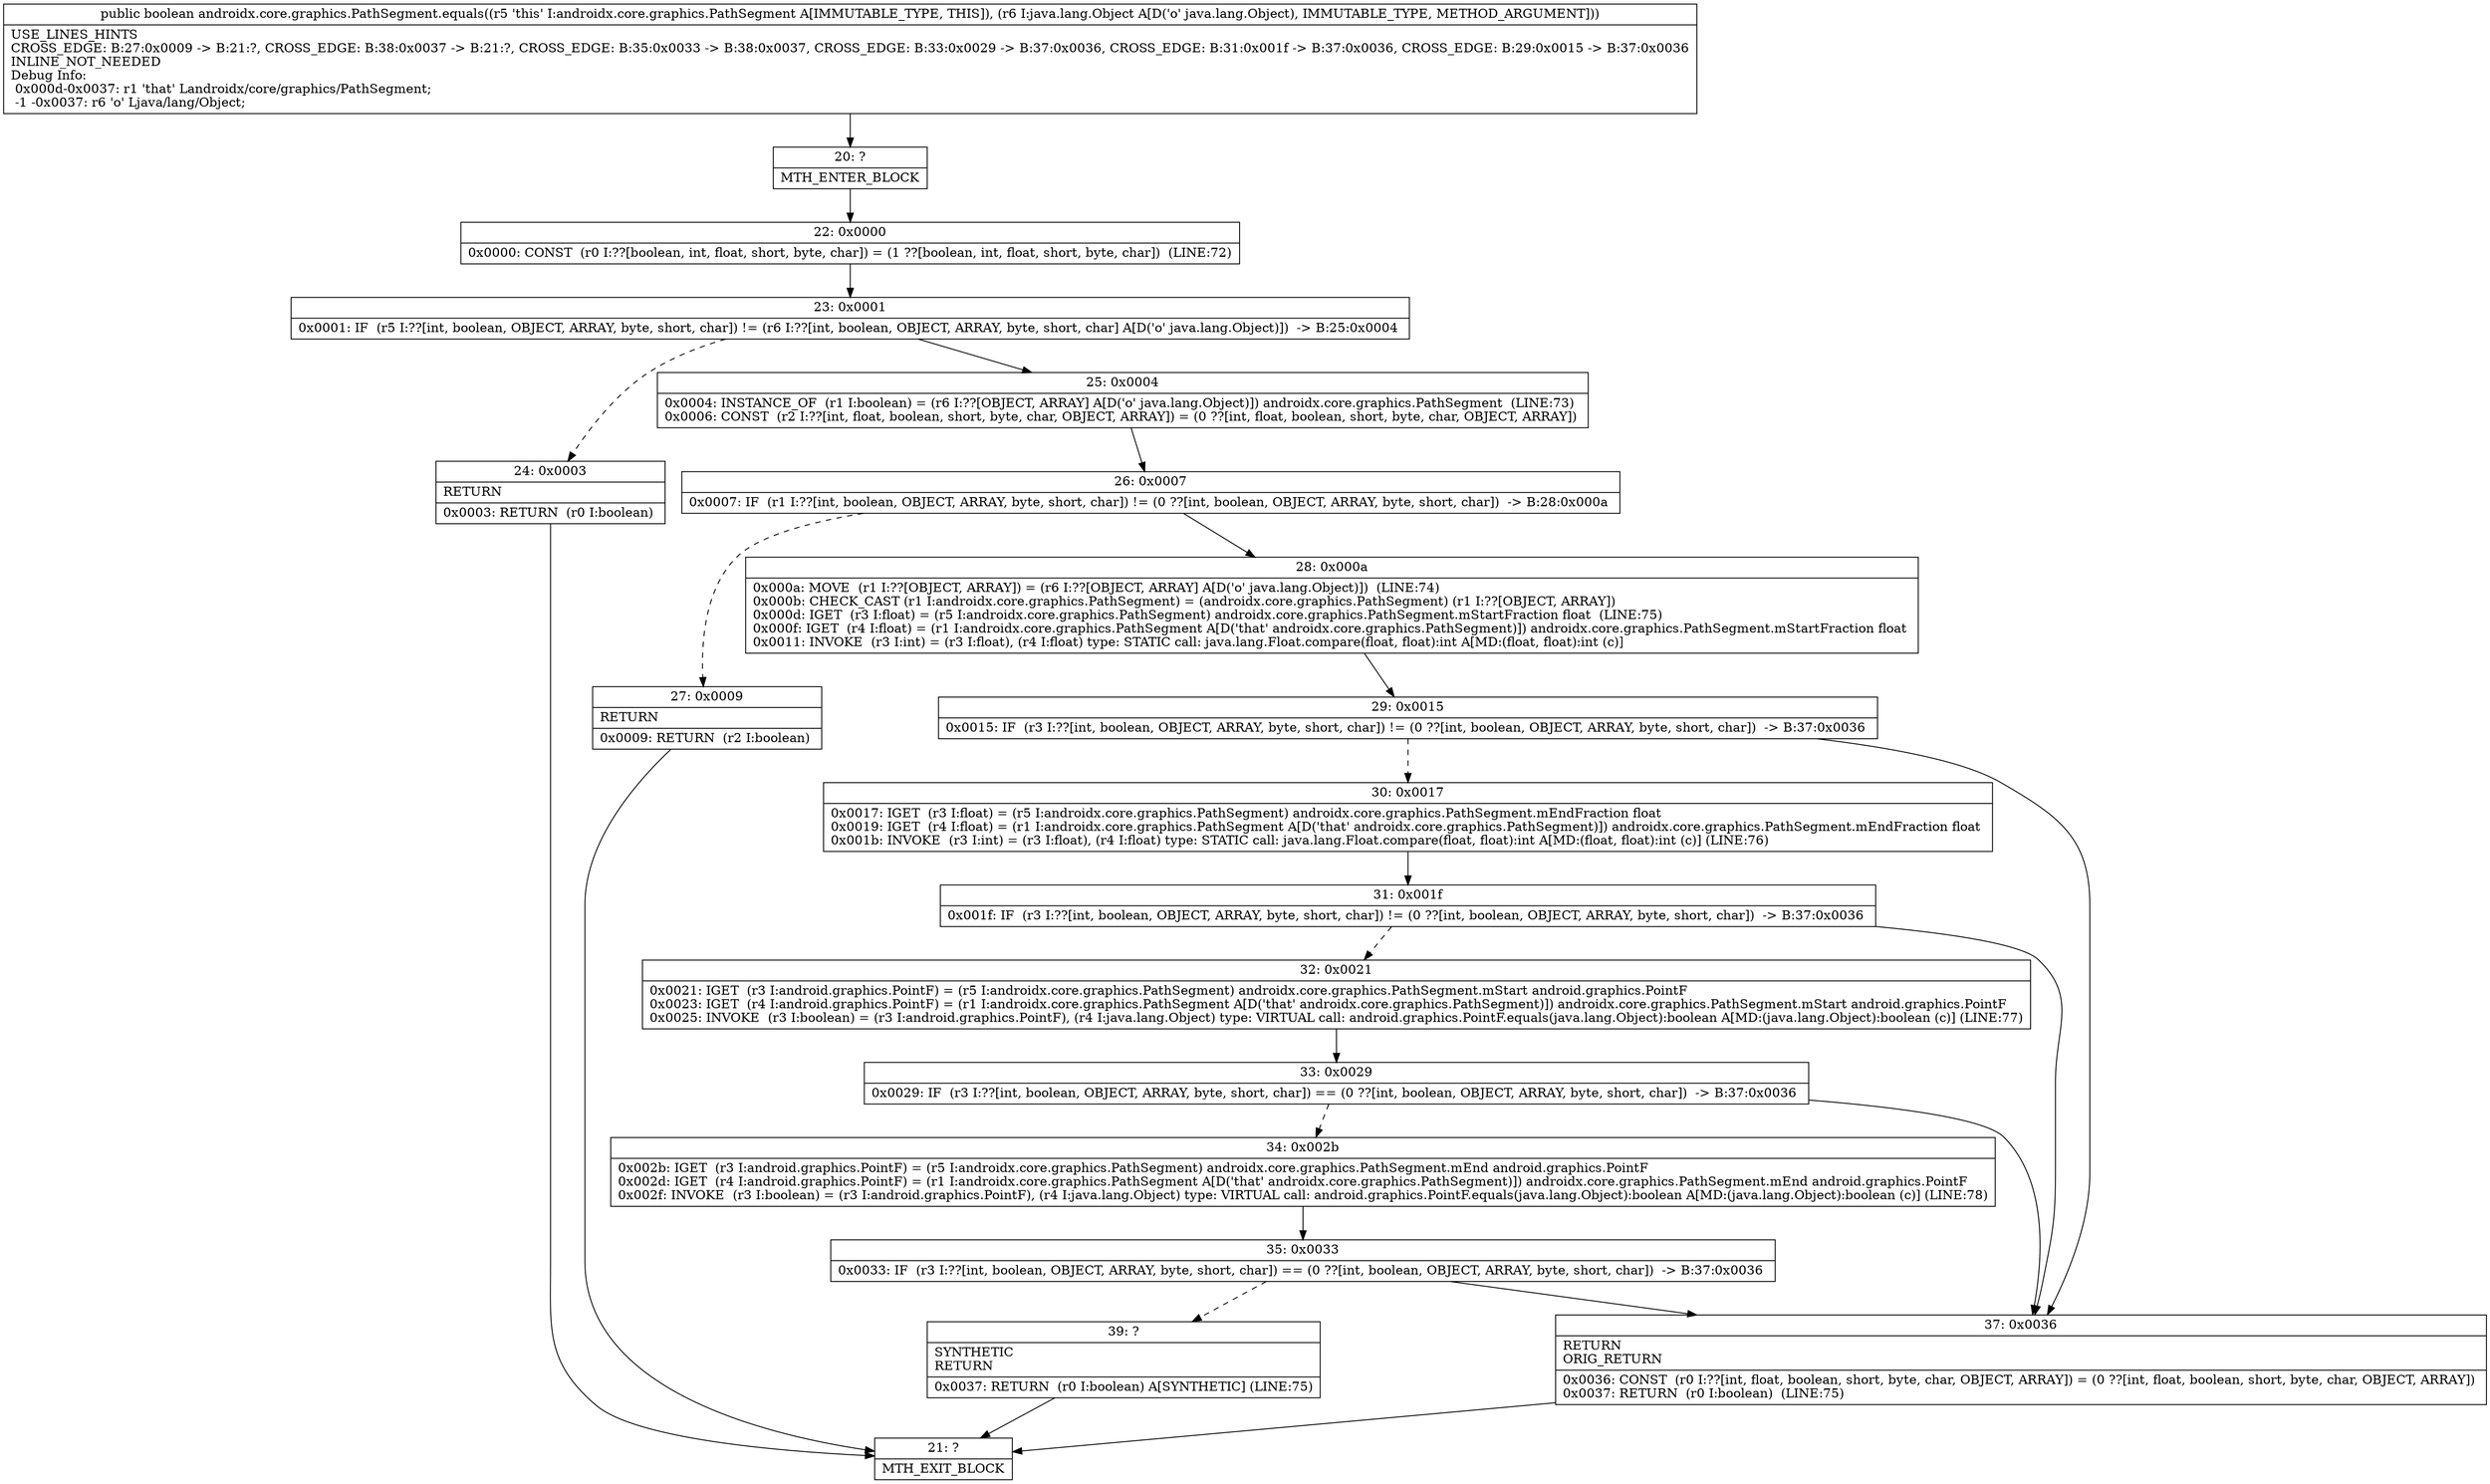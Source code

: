 digraph "CFG forandroidx.core.graphics.PathSegment.equals(Ljava\/lang\/Object;)Z" {
Node_20 [shape=record,label="{20\:\ ?|MTH_ENTER_BLOCK\l}"];
Node_22 [shape=record,label="{22\:\ 0x0000|0x0000: CONST  (r0 I:??[boolean, int, float, short, byte, char]) = (1 ??[boolean, int, float, short, byte, char])  (LINE:72)\l}"];
Node_23 [shape=record,label="{23\:\ 0x0001|0x0001: IF  (r5 I:??[int, boolean, OBJECT, ARRAY, byte, short, char]) != (r6 I:??[int, boolean, OBJECT, ARRAY, byte, short, char] A[D('o' java.lang.Object)])  \-\> B:25:0x0004 \l}"];
Node_24 [shape=record,label="{24\:\ 0x0003|RETURN\l|0x0003: RETURN  (r0 I:boolean) \l}"];
Node_21 [shape=record,label="{21\:\ ?|MTH_EXIT_BLOCK\l}"];
Node_25 [shape=record,label="{25\:\ 0x0004|0x0004: INSTANCE_OF  (r1 I:boolean) = (r6 I:??[OBJECT, ARRAY] A[D('o' java.lang.Object)]) androidx.core.graphics.PathSegment  (LINE:73)\l0x0006: CONST  (r2 I:??[int, float, boolean, short, byte, char, OBJECT, ARRAY]) = (0 ??[int, float, boolean, short, byte, char, OBJECT, ARRAY]) \l}"];
Node_26 [shape=record,label="{26\:\ 0x0007|0x0007: IF  (r1 I:??[int, boolean, OBJECT, ARRAY, byte, short, char]) != (0 ??[int, boolean, OBJECT, ARRAY, byte, short, char])  \-\> B:28:0x000a \l}"];
Node_27 [shape=record,label="{27\:\ 0x0009|RETURN\l|0x0009: RETURN  (r2 I:boolean) \l}"];
Node_28 [shape=record,label="{28\:\ 0x000a|0x000a: MOVE  (r1 I:??[OBJECT, ARRAY]) = (r6 I:??[OBJECT, ARRAY] A[D('o' java.lang.Object)])  (LINE:74)\l0x000b: CHECK_CAST (r1 I:androidx.core.graphics.PathSegment) = (androidx.core.graphics.PathSegment) (r1 I:??[OBJECT, ARRAY]) \l0x000d: IGET  (r3 I:float) = (r5 I:androidx.core.graphics.PathSegment) androidx.core.graphics.PathSegment.mStartFraction float  (LINE:75)\l0x000f: IGET  (r4 I:float) = (r1 I:androidx.core.graphics.PathSegment A[D('that' androidx.core.graphics.PathSegment)]) androidx.core.graphics.PathSegment.mStartFraction float \l0x0011: INVOKE  (r3 I:int) = (r3 I:float), (r4 I:float) type: STATIC call: java.lang.Float.compare(float, float):int A[MD:(float, float):int (c)]\l}"];
Node_29 [shape=record,label="{29\:\ 0x0015|0x0015: IF  (r3 I:??[int, boolean, OBJECT, ARRAY, byte, short, char]) != (0 ??[int, boolean, OBJECT, ARRAY, byte, short, char])  \-\> B:37:0x0036 \l}"];
Node_30 [shape=record,label="{30\:\ 0x0017|0x0017: IGET  (r3 I:float) = (r5 I:androidx.core.graphics.PathSegment) androidx.core.graphics.PathSegment.mEndFraction float \l0x0019: IGET  (r4 I:float) = (r1 I:androidx.core.graphics.PathSegment A[D('that' androidx.core.graphics.PathSegment)]) androidx.core.graphics.PathSegment.mEndFraction float \l0x001b: INVOKE  (r3 I:int) = (r3 I:float), (r4 I:float) type: STATIC call: java.lang.Float.compare(float, float):int A[MD:(float, float):int (c)] (LINE:76)\l}"];
Node_31 [shape=record,label="{31\:\ 0x001f|0x001f: IF  (r3 I:??[int, boolean, OBJECT, ARRAY, byte, short, char]) != (0 ??[int, boolean, OBJECT, ARRAY, byte, short, char])  \-\> B:37:0x0036 \l}"];
Node_32 [shape=record,label="{32\:\ 0x0021|0x0021: IGET  (r3 I:android.graphics.PointF) = (r5 I:androidx.core.graphics.PathSegment) androidx.core.graphics.PathSegment.mStart android.graphics.PointF \l0x0023: IGET  (r4 I:android.graphics.PointF) = (r1 I:androidx.core.graphics.PathSegment A[D('that' androidx.core.graphics.PathSegment)]) androidx.core.graphics.PathSegment.mStart android.graphics.PointF \l0x0025: INVOKE  (r3 I:boolean) = (r3 I:android.graphics.PointF), (r4 I:java.lang.Object) type: VIRTUAL call: android.graphics.PointF.equals(java.lang.Object):boolean A[MD:(java.lang.Object):boolean (c)] (LINE:77)\l}"];
Node_33 [shape=record,label="{33\:\ 0x0029|0x0029: IF  (r3 I:??[int, boolean, OBJECT, ARRAY, byte, short, char]) == (0 ??[int, boolean, OBJECT, ARRAY, byte, short, char])  \-\> B:37:0x0036 \l}"];
Node_34 [shape=record,label="{34\:\ 0x002b|0x002b: IGET  (r3 I:android.graphics.PointF) = (r5 I:androidx.core.graphics.PathSegment) androidx.core.graphics.PathSegment.mEnd android.graphics.PointF \l0x002d: IGET  (r4 I:android.graphics.PointF) = (r1 I:androidx.core.graphics.PathSegment A[D('that' androidx.core.graphics.PathSegment)]) androidx.core.graphics.PathSegment.mEnd android.graphics.PointF \l0x002f: INVOKE  (r3 I:boolean) = (r3 I:android.graphics.PointF), (r4 I:java.lang.Object) type: VIRTUAL call: android.graphics.PointF.equals(java.lang.Object):boolean A[MD:(java.lang.Object):boolean (c)] (LINE:78)\l}"];
Node_35 [shape=record,label="{35\:\ 0x0033|0x0033: IF  (r3 I:??[int, boolean, OBJECT, ARRAY, byte, short, char]) == (0 ??[int, boolean, OBJECT, ARRAY, byte, short, char])  \-\> B:37:0x0036 \l}"];
Node_39 [shape=record,label="{39\:\ ?|SYNTHETIC\lRETURN\l|0x0037: RETURN  (r0 I:boolean) A[SYNTHETIC] (LINE:75)\l}"];
Node_37 [shape=record,label="{37\:\ 0x0036|RETURN\lORIG_RETURN\l|0x0036: CONST  (r0 I:??[int, float, boolean, short, byte, char, OBJECT, ARRAY]) = (0 ??[int, float, boolean, short, byte, char, OBJECT, ARRAY]) \l0x0037: RETURN  (r0 I:boolean)  (LINE:75)\l}"];
MethodNode[shape=record,label="{public boolean androidx.core.graphics.PathSegment.equals((r5 'this' I:androidx.core.graphics.PathSegment A[IMMUTABLE_TYPE, THIS]), (r6 I:java.lang.Object A[D('o' java.lang.Object), IMMUTABLE_TYPE, METHOD_ARGUMENT]))  | USE_LINES_HINTS\lCROSS_EDGE: B:27:0x0009 \-\> B:21:?, CROSS_EDGE: B:38:0x0037 \-\> B:21:?, CROSS_EDGE: B:35:0x0033 \-\> B:38:0x0037, CROSS_EDGE: B:33:0x0029 \-\> B:37:0x0036, CROSS_EDGE: B:31:0x001f \-\> B:37:0x0036, CROSS_EDGE: B:29:0x0015 \-\> B:37:0x0036\lINLINE_NOT_NEEDED\lDebug Info:\l  0x000d\-0x0037: r1 'that' Landroidx\/core\/graphics\/PathSegment;\l  \-1 \-0x0037: r6 'o' Ljava\/lang\/Object;\l}"];
MethodNode -> Node_20;Node_20 -> Node_22;
Node_22 -> Node_23;
Node_23 -> Node_24[style=dashed];
Node_23 -> Node_25;
Node_24 -> Node_21;
Node_25 -> Node_26;
Node_26 -> Node_27[style=dashed];
Node_26 -> Node_28;
Node_27 -> Node_21;
Node_28 -> Node_29;
Node_29 -> Node_30[style=dashed];
Node_29 -> Node_37;
Node_30 -> Node_31;
Node_31 -> Node_32[style=dashed];
Node_31 -> Node_37;
Node_32 -> Node_33;
Node_33 -> Node_34[style=dashed];
Node_33 -> Node_37;
Node_34 -> Node_35;
Node_35 -> Node_37;
Node_35 -> Node_39[style=dashed];
Node_39 -> Node_21;
Node_37 -> Node_21;
}

